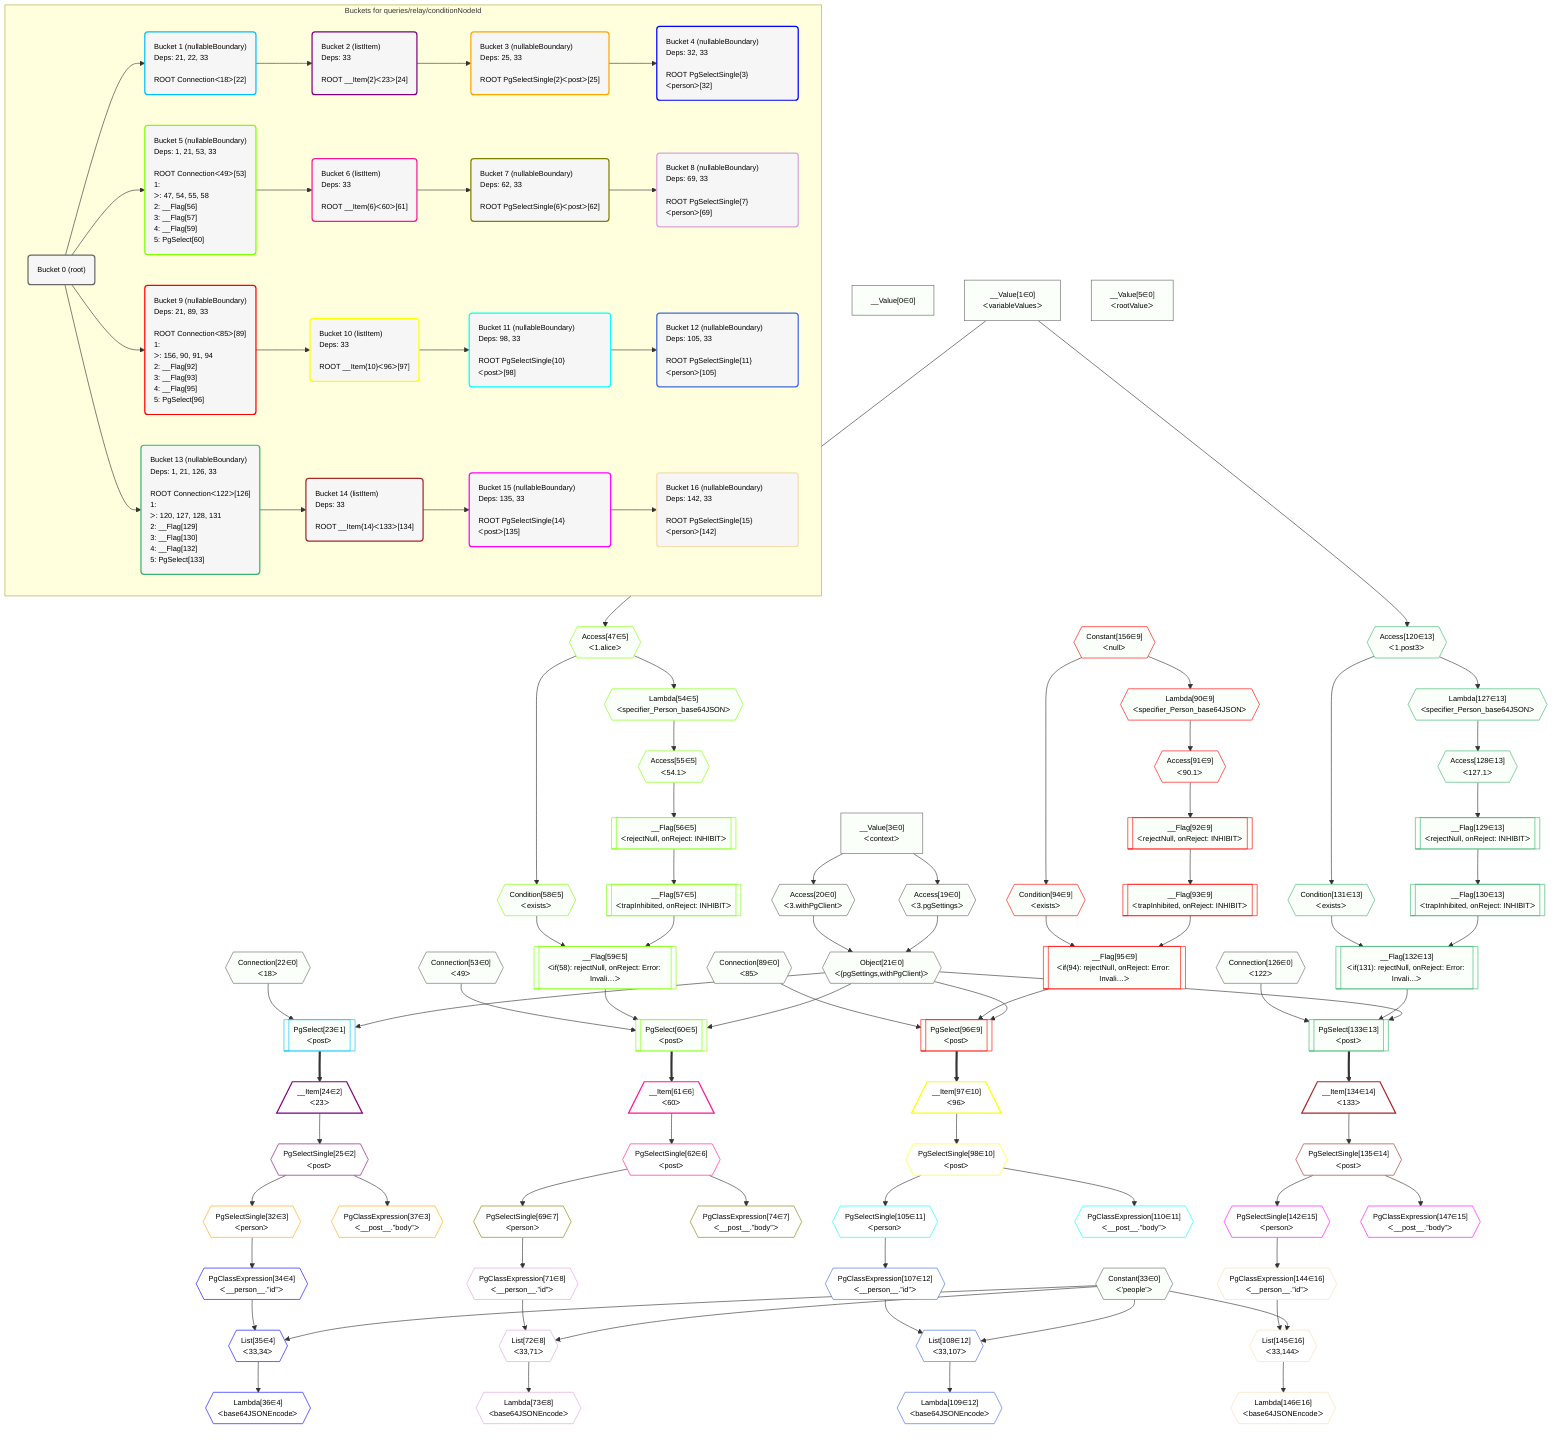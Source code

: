 %%{init: {'themeVariables': { 'fontSize': '12px'}}}%%
graph TD
    classDef path fill:#eee,stroke:#000,color:#000
    classDef plan fill:#fff,stroke-width:1px,color:#000
    classDef itemplan fill:#fff,stroke-width:2px,color:#000
    classDef unbatchedplan fill:#dff,stroke-width:1px,color:#000
    classDef sideeffectplan fill:#fcc,stroke-width:2px,color:#000
    classDef bucket fill:#f6f6f6,color:#000,stroke-width:2px,text-align:left


    %% plan dependencies
    Object21{{"Object[21∈0]<br />ᐸ{pgSettings,withPgClient}ᐳ"}}:::plan
    Access19{{"Access[19∈0]<br />ᐸ3.pgSettingsᐳ"}}:::plan
    Access20{{"Access[20∈0]<br />ᐸ3.withPgClientᐳ"}}:::plan
    Access19 & Access20 --> Object21
    __Value3["__Value[3∈0]<br />ᐸcontextᐳ"]:::plan
    __Value3 --> Access19
    __Value3 --> Access20
    __Value0["__Value[0∈0]"]:::plan
    __Value1["__Value[1∈0]<br />ᐸvariableValuesᐳ"]:::plan
    __Value5["__Value[5∈0]<br />ᐸrootValueᐳ"]:::plan
    Connection22{{"Connection[22∈0]<br />ᐸ18ᐳ"}}:::plan
    Constant33{{"Constant[33∈0]<br />ᐸ'people'ᐳ"}}:::plan
    Connection53{{"Connection[53∈0]<br />ᐸ49ᐳ"}}:::plan
    Connection89{{"Connection[89∈0]<br />ᐸ85ᐳ"}}:::plan
    Connection126{{"Connection[126∈0]<br />ᐸ122ᐳ"}}:::plan
    PgSelect23[["PgSelect[23∈1]<br />ᐸpostᐳ"]]:::plan
    Object21 & Connection22 --> PgSelect23
    __Item24[/"__Item[24∈2]<br />ᐸ23ᐳ"\]:::itemplan
    PgSelect23 ==> __Item24
    PgSelectSingle25{{"PgSelectSingle[25∈2]<br />ᐸpostᐳ"}}:::plan
    __Item24 --> PgSelectSingle25
    PgSelectSingle32{{"PgSelectSingle[32∈3]<br />ᐸpersonᐳ"}}:::plan
    PgSelectSingle25 --> PgSelectSingle32
    PgClassExpression37{{"PgClassExpression[37∈3]<br />ᐸ__post__.”body”ᐳ"}}:::plan
    PgSelectSingle25 --> PgClassExpression37
    List35{{"List[35∈4]<br />ᐸ33,34ᐳ"}}:::plan
    PgClassExpression34{{"PgClassExpression[34∈4]<br />ᐸ__person__.”id”ᐳ"}}:::plan
    Constant33 & PgClassExpression34 --> List35
    PgSelectSingle32 --> PgClassExpression34
    Lambda36{{"Lambda[36∈4]<br />ᐸbase64JSONEncodeᐳ"}}:::plan
    List35 --> Lambda36
    PgSelect60[["PgSelect[60∈5]<br />ᐸpostᐳ"]]:::plan
    __Flag59[["__Flag[59∈5]<br />ᐸif(58): rejectNull, onReject: Error: Invali…ᐳ"]]:::plan
    Object21 & __Flag59 & Connection53 --> PgSelect60
    __Flag57[["__Flag[57∈5]<br />ᐸtrapInhibited, onReject: INHIBITᐳ"]]:::plan
    Condition58{{"Condition[58∈5]<br />ᐸexistsᐳ"}}:::plan
    __Flag57 & Condition58 --> __Flag59
    Access47{{"Access[47∈5]<br />ᐸ1.aliceᐳ"}}:::plan
    __Value1 --> Access47
    Lambda54{{"Lambda[54∈5]<br />ᐸspecifier_Person_base64JSONᐳ"}}:::plan
    Access47 --> Lambda54
    Access55{{"Access[55∈5]<br />ᐸ54.1ᐳ"}}:::plan
    Lambda54 --> Access55
    __Flag56[["__Flag[56∈5]<br />ᐸrejectNull, onReject: INHIBITᐳ"]]:::plan
    Access55 --> __Flag56
    __Flag56 --> __Flag57
    Access47 --> Condition58
    __Item61[/"__Item[61∈6]<br />ᐸ60ᐳ"\]:::itemplan
    PgSelect60 ==> __Item61
    PgSelectSingle62{{"PgSelectSingle[62∈6]<br />ᐸpostᐳ"}}:::plan
    __Item61 --> PgSelectSingle62
    PgSelectSingle69{{"PgSelectSingle[69∈7]<br />ᐸpersonᐳ"}}:::plan
    PgSelectSingle62 --> PgSelectSingle69
    PgClassExpression74{{"PgClassExpression[74∈7]<br />ᐸ__post__.”body”ᐳ"}}:::plan
    PgSelectSingle62 --> PgClassExpression74
    List72{{"List[72∈8]<br />ᐸ33,71ᐳ"}}:::plan
    PgClassExpression71{{"PgClassExpression[71∈8]<br />ᐸ__person__.”id”ᐳ"}}:::plan
    Constant33 & PgClassExpression71 --> List72
    PgSelectSingle69 --> PgClassExpression71
    Lambda73{{"Lambda[73∈8]<br />ᐸbase64JSONEncodeᐳ"}}:::plan
    List72 --> Lambda73
    PgSelect96[["PgSelect[96∈9]<br />ᐸpostᐳ"]]:::plan
    __Flag95[["__Flag[95∈9]<br />ᐸif(94): rejectNull, onReject: Error: Invali…ᐳ"]]:::plan
    Object21 & __Flag95 & Connection89 --> PgSelect96
    __Flag93[["__Flag[93∈9]<br />ᐸtrapInhibited, onReject: INHIBITᐳ"]]:::plan
    Condition94{{"Condition[94∈9]<br />ᐸexistsᐳ"}}:::plan
    __Flag93 & Condition94 --> __Flag95
    Lambda90{{"Lambda[90∈9]<br />ᐸspecifier_Person_base64JSONᐳ"}}:::plan
    Constant156{{"Constant[156∈9]<br />ᐸnullᐳ"}}:::plan
    Constant156 --> Lambda90
    Access91{{"Access[91∈9]<br />ᐸ90.1ᐳ"}}:::plan
    Lambda90 --> Access91
    __Flag92[["__Flag[92∈9]<br />ᐸrejectNull, onReject: INHIBITᐳ"]]:::plan
    Access91 --> __Flag92
    __Flag92 --> __Flag93
    Constant156 --> Condition94
    __Item97[/"__Item[97∈10]<br />ᐸ96ᐳ"\]:::itemplan
    PgSelect96 ==> __Item97
    PgSelectSingle98{{"PgSelectSingle[98∈10]<br />ᐸpostᐳ"}}:::plan
    __Item97 --> PgSelectSingle98
    PgSelectSingle105{{"PgSelectSingle[105∈11]<br />ᐸpersonᐳ"}}:::plan
    PgSelectSingle98 --> PgSelectSingle105
    PgClassExpression110{{"PgClassExpression[110∈11]<br />ᐸ__post__.”body”ᐳ"}}:::plan
    PgSelectSingle98 --> PgClassExpression110
    List108{{"List[108∈12]<br />ᐸ33,107ᐳ"}}:::plan
    PgClassExpression107{{"PgClassExpression[107∈12]<br />ᐸ__person__.”id”ᐳ"}}:::plan
    Constant33 & PgClassExpression107 --> List108
    PgSelectSingle105 --> PgClassExpression107
    Lambda109{{"Lambda[109∈12]<br />ᐸbase64JSONEncodeᐳ"}}:::plan
    List108 --> Lambda109
    PgSelect133[["PgSelect[133∈13]<br />ᐸpostᐳ"]]:::plan
    __Flag132[["__Flag[132∈13]<br />ᐸif(131): rejectNull, onReject: Error: Invali…ᐳ"]]:::plan
    Object21 & __Flag132 & Connection126 --> PgSelect133
    __Flag130[["__Flag[130∈13]<br />ᐸtrapInhibited, onReject: INHIBITᐳ"]]:::plan
    Condition131{{"Condition[131∈13]<br />ᐸexistsᐳ"}}:::plan
    __Flag130 & Condition131 --> __Flag132
    Access120{{"Access[120∈13]<br />ᐸ1.post3ᐳ"}}:::plan
    __Value1 --> Access120
    Lambda127{{"Lambda[127∈13]<br />ᐸspecifier_Person_base64JSONᐳ"}}:::plan
    Access120 --> Lambda127
    Access128{{"Access[128∈13]<br />ᐸ127.1ᐳ"}}:::plan
    Lambda127 --> Access128
    __Flag129[["__Flag[129∈13]<br />ᐸrejectNull, onReject: INHIBITᐳ"]]:::plan
    Access128 --> __Flag129
    __Flag129 --> __Flag130
    Access120 --> Condition131
    __Item134[/"__Item[134∈14]<br />ᐸ133ᐳ"\]:::itemplan
    PgSelect133 ==> __Item134
    PgSelectSingle135{{"PgSelectSingle[135∈14]<br />ᐸpostᐳ"}}:::plan
    __Item134 --> PgSelectSingle135
    PgSelectSingle142{{"PgSelectSingle[142∈15]<br />ᐸpersonᐳ"}}:::plan
    PgSelectSingle135 --> PgSelectSingle142
    PgClassExpression147{{"PgClassExpression[147∈15]<br />ᐸ__post__.”body”ᐳ"}}:::plan
    PgSelectSingle135 --> PgClassExpression147
    List145{{"List[145∈16]<br />ᐸ33,144ᐳ"}}:::plan
    PgClassExpression144{{"PgClassExpression[144∈16]<br />ᐸ__person__.”id”ᐳ"}}:::plan
    Constant33 & PgClassExpression144 --> List145
    PgSelectSingle142 --> PgClassExpression144
    Lambda146{{"Lambda[146∈16]<br />ᐸbase64JSONEncodeᐳ"}}:::plan
    List145 --> Lambda146

    %% define steps

    subgraph "Buckets for queries/relay/conditionNodeId"
    Bucket0("Bucket 0 (root)"):::bucket
    classDef bucket0 stroke:#696969
    class Bucket0,__Value0,__Value1,__Value3,__Value5,Access19,Access20,Object21,Connection22,Constant33,Connection53,Connection89,Connection126 bucket0
    Bucket1("Bucket 1 (nullableBoundary)<br />Deps: 21, 22, 33<br /><br />ROOT Connectionᐸ18ᐳ[22]"):::bucket
    classDef bucket1 stroke:#00bfff
    class Bucket1,PgSelect23 bucket1
    Bucket2("Bucket 2 (listItem)<br />Deps: 33<br /><br />ROOT __Item{2}ᐸ23ᐳ[24]"):::bucket
    classDef bucket2 stroke:#7f007f
    class Bucket2,__Item24,PgSelectSingle25 bucket2
    Bucket3("Bucket 3 (nullableBoundary)<br />Deps: 25, 33<br /><br />ROOT PgSelectSingle{2}ᐸpostᐳ[25]"):::bucket
    classDef bucket3 stroke:#ffa500
    class Bucket3,PgSelectSingle32,PgClassExpression37 bucket3
    Bucket4("Bucket 4 (nullableBoundary)<br />Deps: 32, 33<br /><br />ROOT PgSelectSingle{3}ᐸpersonᐳ[32]"):::bucket
    classDef bucket4 stroke:#0000ff
    class Bucket4,PgClassExpression34,List35,Lambda36 bucket4
    Bucket5("Bucket 5 (nullableBoundary)<br />Deps: 1, 21, 53, 33<br /><br />ROOT Connectionᐸ49ᐳ[53]<br />1: <br />ᐳ: 47, 54, 55, 58<br />2: __Flag[56]<br />3: __Flag[57]<br />4: __Flag[59]<br />5: PgSelect[60]"):::bucket
    classDef bucket5 stroke:#7fff00
    class Bucket5,Access47,Lambda54,Access55,__Flag56,__Flag57,Condition58,__Flag59,PgSelect60 bucket5
    Bucket6("Bucket 6 (listItem)<br />Deps: 33<br /><br />ROOT __Item{6}ᐸ60ᐳ[61]"):::bucket
    classDef bucket6 stroke:#ff1493
    class Bucket6,__Item61,PgSelectSingle62 bucket6
    Bucket7("Bucket 7 (nullableBoundary)<br />Deps: 62, 33<br /><br />ROOT PgSelectSingle{6}ᐸpostᐳ[62]"):::bucket
    classDef bucket7 stroke:#808000
    class Bucket7,PgSelectSingle69,PgClassExpression74 bucket7
    Bucket8("Bucket 8 (nullableBoundary)<br />Deps: 69, 33<br /><br />ROOT PgSelectSingle{7}ᐸpersonᐳ[69]"):::bucket
    classDef bucket8 stroke:#dda0dd
    class Bucket8,PgClassExpression71,List72,Lambda73 bucket8
    Bucket9("Bucket 9 (nullableBoundary)<br />Deps: 21, 89, 33<br /><br />ROOT Connectionᐸ85ᐳ[89]<br />1: <br />ᐳ: 156, 90, 91, 94<br />2: __Flag[92]<br />3: __Flag[93]<br />4: __Flag[95]<br />5: PgSelect[96]"):::bucket
    classDef bucket9 stroke:#ff0000
    class Bucket9,Lambda90,Access91,__Flag92,__Flag93,Condition94,__Flag95,PgSelect96,Constant156 bucket9
    Bucket10("Bucket 10 (listItem)<br />Deps: 33<br /><br />ROOT __Item{10}ᐸ96ᐳ[97]"):::bucket
    classDef bucket10 stroke:#ffff00
    class Bucket10,__Item97,PgSelectSingle98 bucket10
    Bucket11("Bucket 11 (nullableBoundary)<br />Deps: 98, 33<br /><br />ROOT PgSelectSingle{10}ᐸpostᐳ[98]"):::bucket
    classDef bucket11 stroke:#00ffff
    class Bucket11,PgSelectSingle105,PgClassExpression110 bucket11
    Bucket12("Bucket 12 (nullableBoundary)<br />Deps: 105, 33<br /><br />ROOT PgSelectSingle{11}ᐸpersonᐳ[105]"):::bucket
    classDef bucket12 stroke:#4169e1
    class Bucket12,PgClassExpression107,List108,Lambda109 bucket12
    Bucket13("Bucket 13 (nullableBoundary)<br />Deps: 1, 21, 126, 33<br /><br />ROOT Connectionᐸ122ᐳ[126]<br />1: <br />ᐳ: 120, 127, 128, 131<br />2: __Flag[129]<br />3: __Flag[130]<br />4: __Flag[132]<br />5: PgSelect[133]"):::bucket
    classDef bucket13 stroke:#3cb371
    class Bucket13,Access120,Lambda127,Access128,__Flag129,__Flag130,Condition131,__Flag132,PgSelect133 bucket13
    Bucket14("Bucket 14 (listItem)<br />Deps: 33<br /><br />ROOT __Item{14}ᐸ133ᐳ[134]"):::bucket
    classDef bucket14 stroke:#a52a2a
    class Bucket14,__Item134,PgSelectSingle135 bucket14
    Bucket15("Bucket 15 (nullableBoundary)<br />Deps: 135, 33<br /><br />ROOT PgSelectSingle{14}ᐸpostᐳ[135]"):::bucket
    classDef bucket15 stroke:#ff00ff
    class Bucket15,PgSelectSingle142,PgClassExpression147 bucket15
    Bucket16("Bucket 16 (nullableBoundary)<br />Deps: 142, 33<br /><br />ROOT PgSelectSingle{15}ᐸpersonᐳ[142]"):::bucket
    classDef bucket16 stroke:#f5deb3
    class Bucket16,PgClassExpression144,List145,Lambda146 bucket16
    Bucket0 --> Bucket1 & Bucket5 & Bucket9 & Bucket13
    Bucket1 --> Bucket2
    Bucket2 --> Bucket3
    Bucket3 --> Bucket4
    Bucket5 --> Bucket6
    Bucket6 --> Bucket7
    Bucket7 --> Bucket8
    Bucket9 --> Bucket10
    Bucket10 --> Bucket11
    Bucket11 --> Bucket12
    Bucket13 --> Bucket14
    Bucket14 --> Bucket15
    Bucket15 --> Bucket16
    classDef unary fill:#fafffa,borderWidth:8px
    class Object21,Access19,Access20,__Value0,__Value1,__Value3,__Value5,Connection22,Constant33,Connection53,Connection89,Connection126,PgSelect23,PgSelect60,__Flag59,Access47,Lambda54,Access55,__Flag56,__Flag57,Condition58,PgSelect96,__Flag95,Lambda90,Access91,__Flag92,__Flag93,Condition94,Constant156,PgSelect133,__Flag132,Access120,Lambda127,Access128,__Flag129,__Flag130,Condition131 unary
    end